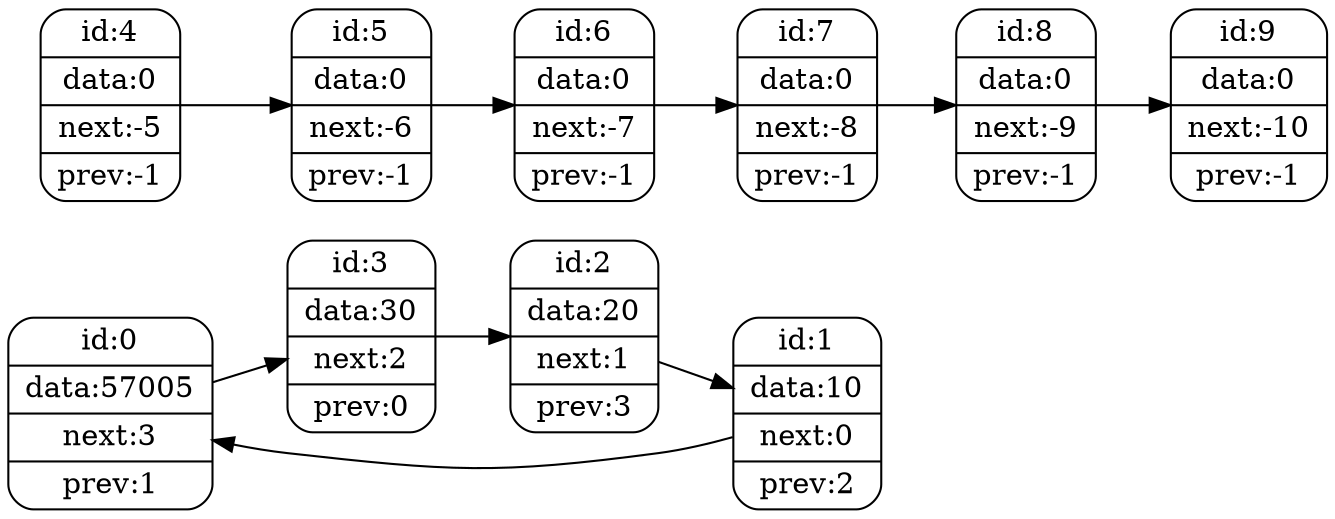 digraph G{
	rankdir=LR;
	node[shape=rect,style=rounded];
	id0 [shape=record,label="{ id:0 } | data:57005 | next:3 | prev:1 }"]
	id1 [shape=record,label="{ id:1 } | data:10 | next:0 | prev:2 }"]
	id2 [shape=record,label="{ id:2 } | data:20 | next:1 | prev:3 }"]
	id3 [shape=record,label="{ id:3 } | data:30 | next:2 | prev:0 }"]
	id4 [shape=record,label="{ id:4 } | data:0 | next:-5 | prev:-1 }"]
	id5 [shape=record,label="{ id:5 } | data:0 | next:-6 | prev:-1 }"]
	id6 [shape=record,label="{ id:6 } | data:0 | next:-7 | prev:-1 }"]
	id7 [shape=record,label="{ id:7 } | data:0 | next:-8 | prev:-1 }"]
	id8 [shape=record,label="{ id:8 } | data:0 | next:-9 | prev:-1 }"]
	id9 [shape=record,label="{ id:9 } | data:0 | next:-10 | prev:-1 }"]
	id0 -> id3;
	id3 -> id2;
	id2 -> id1;
	id1 -> id0;
	id4 -> id5;
	id5 -> id6;
	id6 -> id7;
	id7 -> id8;
	id8 -> id9;
	}
